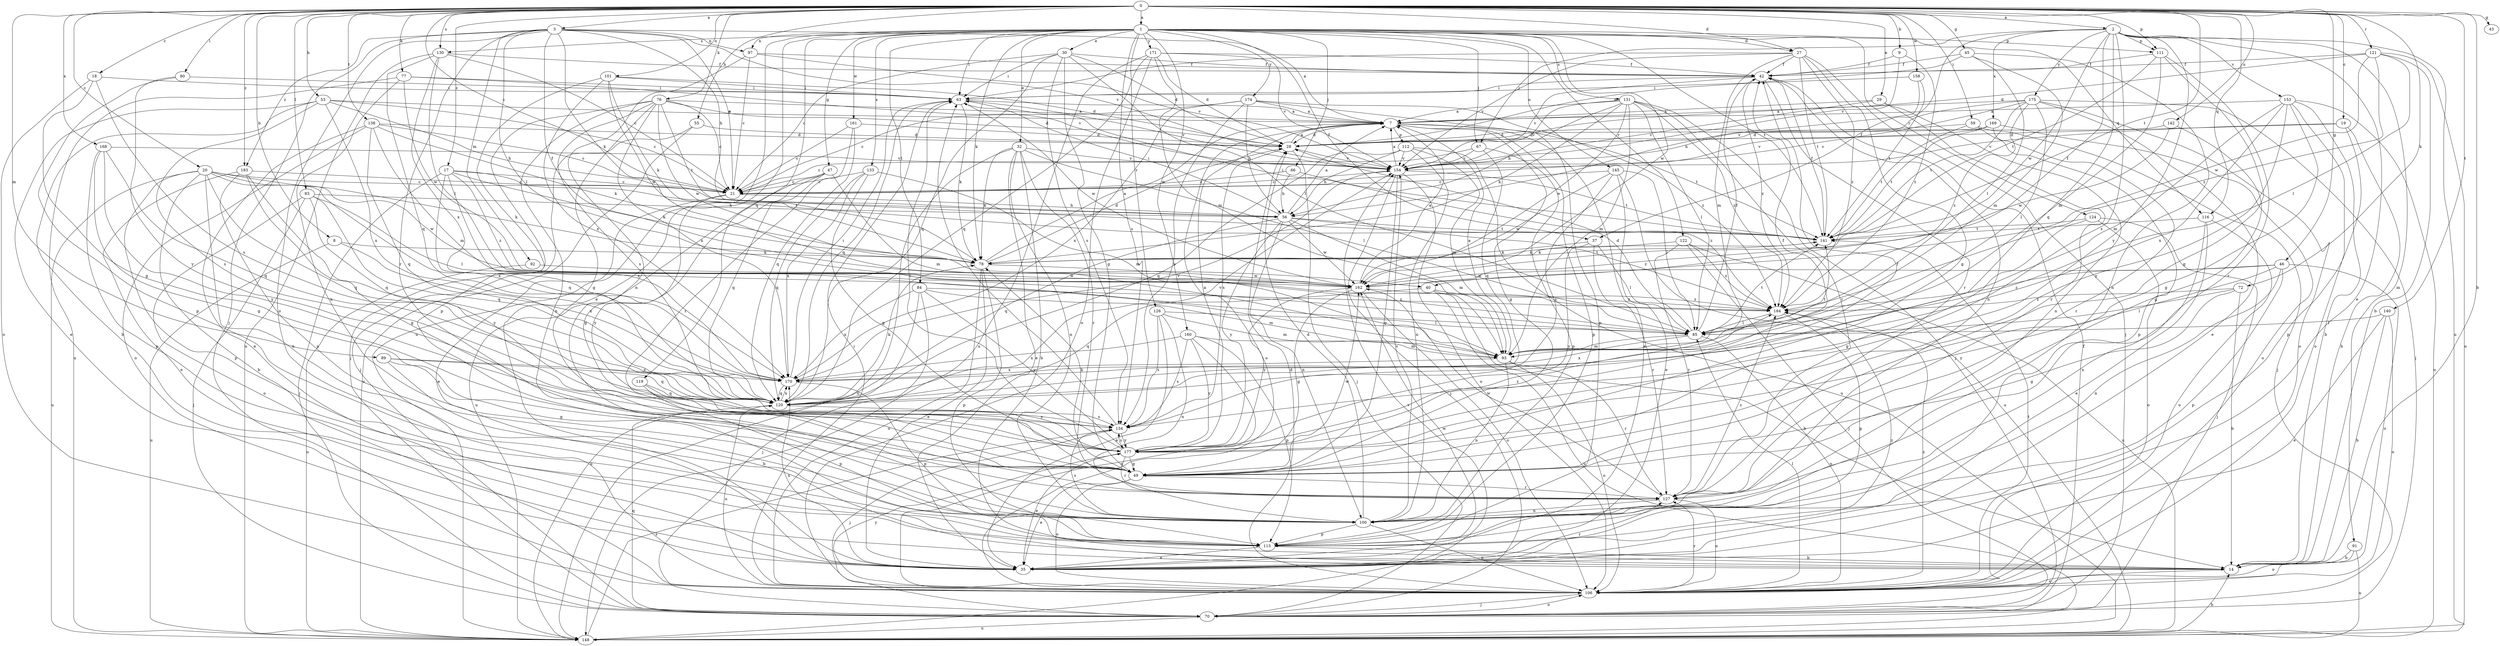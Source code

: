 strict digraph  {
0;
1;
2;
3;
7;
8;
9;
14;
17;
18;
19;
20;
21;
27;
28;
29;
30;
32;
35;
37;
40;
42;
43;
45;
46;
47;
49;
53;
55;
56;
59;
63;
66;
67;
70;
72;
76;
77;
78;
80;
83;
84;
85;
89;
91;
92;
93;
97;
100;
101;
106;
111;
112;
113;
116;
119;
120;
121;
122;
124;
126;
127;
130;
131;
133;
134;
138;
140;
141;
142;
145;
148;
153;
154;
158;
160;
161;
162;
168;
169;
170;
171;
174;
175;
177;
183;
184;
0 -> 1  [label=a];
0 -> 2  [label=a];
0 -> 3  [label=a];
0 -> 8  [label=b];
0 -> 9  [label=b];
0 -> 14  [label=b];
0 -> 17  [label=c];
0 -> 18  [label=c];
0 -> 19  [label=c];
0 -> 20  [label=c];
0 -> 21  [label=c];
0 -> 27  [label=d];
0 -> 29  [label=e];
0 -> 43  [label=g];
0 -> 45  [label=g];
0 -> 46  [label=g];
0 -> 53  [label=h];
0 -> 55  [label=h];
0 -> 59  [label=i];
0 -> 72  [label=k];
0 -> 76  [label=k];
0 -> 77  [label=k];
0 -> 80  [label=l];
0 -> 83  [label=l];
0 -> 89  [label=m];
0 -> 101  [label=o];
0 -> 111  [label=p];
0 -> 116  [label=q];
0 -> 121  [label=r];
0 -> 130  [label=s];
0 -> 138  [label=t];
0 -> 140  [label=t];
0 -> 141  [label=t];
0 -> 142  [label=u];
0 -> 158  [label=w];
0 -> 168  [label=x];
0 -> 183  [label=z];
1 -> 27  [label=d];
1 -> 30  [label=e];
1 -> 32  [label=e];
1 -> 35  [label=e];
1 -> 37  [label=f];
1 -> 47  [label=g];
1 -> 63  [label=i];
1 -> 66  [label=j];
1 -> 67  [label=j];
1 -> 78  [label=k];
1 -> 84  [label=l];
1 -> 97  [label=n];
1 -> 111  [label=p];
1 -> 116  [label=q];
1 -> 119  [label=q];
1 -> 122  [label=r];
1 -> 124  [label=r];
1 -> 126  [label=r];
1 -> 130  [label=s];
1 -> 131  [label=s];
1 -> 133  [label=s];
1 -> 134  [label=s];
1 -> 141  [label=t];
1 -> 145  [label=u];
1 -> 148  [label=u];
1 -> 160  [label=w];
1 -> 161  [label=w];
1 -> 162  [label=w];
1 -> 171  [label=y];
1 -> 174  [label=y];
2 -> 35  [label=e];
2 -> 37  [label=f];
2 -> 40  [label=f];
2 -> 67  [label=j];
2 -> 91  [label=m];
2 -> 111  [label=p];
2 -> 120  [label=q];
2 -> 134  [label=s];
2 -> 148  [label=u];
2 -> 153  [label=v];
2 -> 162  [label=w];
2 -> 169  [label=x];
2 -> 175  [label=y];
2 -> 177  [label=y];
3 -> 7  [label=a];
3 -> 21  [label=c];
3 -> 40  [label=f];
3 -> 56  [label=h];
3 -> 70  [label=j];
3 -> 78  [label=k];
3 -> 85  [label=l];
3 -> 92  [label=m];
3 -> 97  [label=n];
3 -> 106  [label=o];
3 -> 127  [label=r];
3 -> 154  [label=v];
3 -> 183  [label=z];
7 -> 28  [label=d];
7 -> 35  [label=e];
7 -> 49  [label=g];
7 -> 106  [label=o];
7 -> 112  [label=p];
7 -> 113  [label=p];
7 -> 141  [label=t];
8 -> 78  [label=k];
8 -> 148  [label=u];
8 -> 170  [label=x];
9 -> 42  [label=f];
9 -> 154  [label=v];
9 -> 184  [label=z];
14 -> 106  [label=o];
17 -> 21  [label=c];
17 -> 70  [label=j];
17 -> 78  [label=k];
17 -> 120  [label=q];
17 -> 141  [label=t];
17 -> 170  [label=x];
17 -> 184  [label=z];
18 -> 49  [label=g];
18 -> 63  [label=i];
18 -> 106  [label=o];
18 -> 134  [label=s];
19 -> 14  [label=b];
19 -> 28  [label=d];
19 -> 113  [label=p];
19 -> 154  [label=v];
20 -> 14  [label=b];
20 -> 21  [label=c];
20 -> 78  [label=k];
20 -> 100  [label=n];
20 -> 113  [label=p];
20 -> 120  [label=q];
20 -> 148  [label=u];
20 -> 162  [label=w];
20 -> 170  [label=x];
21 -> 35  [label=e];
21 -> 56  [label=h];
21 -> 177  [label=y];
27 -> 42  [label=f];
27 -> 49  [label=g];
27 -> 63  [label=i];
27 -> 70  [label=j];
27 -> 93  [label=m];
27 -> 141  [label=t];
27 -> 154  [label=v];
27 -> 184  [label=z];
28 -> 7  [label=a];
28 -> 70  [label=j];
28 -> 134  [label=s];
28 -> 154  [label=v];
29 -> 7  [label=a];
29 -> 100  [label=n];
29 -> 127  [label=r];
29 -> 154  [label=v];
30 -> 21  [label=c];
30 -> 28  [label=d];
30 -> 42  [label=f];
30 -> 49  [label=g];
30 -> 63  [label=i];
30 -> 85  [label=l];
30 -> 120  [label=q];
30 -> 134  [label=s];
32 -> 14  [label=b];
32 -> 35  [label=e];
32 -> 78  [label=k];
32 -> 85  [label=l];
32 -> 100  [label=n];
32 -> 127  [label=r];
32 -> 148  [label=u];
32 -> 154  [label=v];
35 -> 127  [label=r];
35 -> 162  [label=w];
35 -> 170  [label=x];
35 -> 184  [label=z];
37 -> 78  [label=k];
37 -> 85  [label=l];
37 -> 127  [label=r];
37 -> 177  [label=y];
40 -> 14  [label=b];
40 -> 120  [label=q];
40 -> 148  [label=u];
40 -> 184  [label=z];
42 -> 63  [label=i];
42 -> 100  [label=n];
42 -> 127  [label=r];
42 -> 154  [label=v];
42 -> 184  [label=z];
45 -> 28  [label=d];
45 -> 42  [label=f];
45 -> 85  [label=l];
45 -> 93  [label=m];
45 -> 100  [label=n];
46 -> 100  [label=n];
46 -> 106  [label=o];
46 -> 113  [label=p];
46 -> 162  [label=w];
46 -> 177  [label=y];
46 -> 184  [label=z];
47 -> 21  [label=c];
47 -> 49  [label=g];
47 -> 93  [label=m];
47 -> 120  [label=q];
47 -> 148  [label=u];
49 -> 35  [label=e];
49 -> 78  [label=k];
49 -> 106  [label=o];
49 -> 127  [label=r];
49 -> 162  [label=w];
53 -> 7  [label=a];
53 -> 14  [label=b];
53 -> 21  [label=c];
53 -> 35  [label=e];
53 -> 56  [label=h];
53 -> 134  [label=s];
53 -> 170  [label=x];
55 -> 28  [label=d];
55 -> 70  [label=j];
55 -> 148  [label=u];
56 -> 7  [label=a];
56 -> 63  [label=i];
56 -> 93  [label=m];
56 -> 100  [label=n];
56 -> 120  [label=q];
56 -> 141  [label=t];
56 -> 162  [label=w];
56 -> 177  [label=y];
56 -> 184  [label=z];
59 -> 28  [label=d];
59 -> 70  [label=j];
59 -> 113  [label=p];
59 -> 141  [label=t];
63 -> 7  [label=a];
63 -> 78  [label=k];
63 -> 120  [label=q];
63 -> 154  [label=v];
63 -> 162  [label=w];
66 -> 21  [label=c];
66 -> 56  [label=h];
66 -> 184  [label=z];
67 -> 21  [label=c];
67 -> 113  [label=p];
67 -> 120  [label=q];
67 -> 154  [label=v];
70 -> 42  [label=f];
70 -> 106  [label=o];
70 -> 120  [label=q];
70 -> 148  [label=u];
72 -> 14  [label=b];
72 -> 49  [label=g];
72 -> 85  [label=l];
72 -> 184  [label=z];
76 -> 7  [label=a];
76 -> 21  [label=c];
76 -> 28  [label=d];
76 -> 49  [label=g];
76 -> 70  [label=j];
76 -> 100  [label=n];
76 -> 134  [label=s];
76 -> 141  [label=t];
76 -> 162  [label=w];
76 -> 170  [label=x];
77 -> 63  [label=i];
77 -> 100  [label=n];
77 -> 148  [label=u];
77 -> 154  [label=v];
77 -> 162  [label=w];
78 -> 7  [label=a];
78 -> 28  [label=d];
78 -> 35  [label=e];
78 -> 106  [label=o];
78 -> 113  [label=p];
78 -> 141  [label=t];
78 -> 162  [label=w];
80 -> 63  [label=i];
80 -> 113  [label=p];
80 -> 177  [label=y];
83 -> 56  [label=h];
83 -> 70  [label=j];
83 -> 85  [label=l];
83 -> 106  [label=o];
83 -> 120  [label=q];
83 -> 177  [label=y];
84 -> 70  [label=j];
84 -> 93  [label=m];
84 -> 148  [label=u];
84 -> 170  [label=x];
84 -> 177  [label=y];
84 -> 184  [label=z];
85 -> 28  [label=d];
85 -> 42  [label=f];
85 -> 93  [label=m];
85 -> 106  [label=o];
85 -> 141  [label=t];
85 -> 170  [label=x];
89 -> 14  [label=b];
89 -> 49  [label=g];
89 -> 120  [label=q];
89 -> 170  [label=x];
91 -> 14  [label=b];
91 -> 106  [label=o];
91 -> 148  [label=u];
92 -> 148  [label=u];
92 -> 162  [label=w];
93 -> 7  [label=a];
93 -> 100  [label=n];
93 -> 106  [label=o];
93 -> 127  [label=r];
93 -> 141  [label=t];
93 -> 170  [label=x];
97 -> 21  [label=c];
97 -> 42  [label=f];
97 -> 100  [label=n];
97 -> 154  [label=v];
100 -> 28  [label=d];
100 -> 106  [label=o];
100 -> 113  [label=p];
100 -> 134  [label=s];
100 -> 154  [label=v];
101 -> 28  [label=d];
101 -> 63  [label=i];
101 -> 78  [label=k];
101 -> 113  [label=p];
101 -> 162  [label=w];
101 -> 170  [label=x];
106 -> 28  [label=d];
106 -> 63  [label=i];
106 -> 70  [label=j];
106 -> 85  [label=l];
106 -> 127  [label=r];
106 -> 141  [label=t];
106 -> 177  [label=y];
106 -> 184  [label=z];
111 -> 42  [label=f];
111 -> 49  [label=g];
111 -> 93  [label=m];
111 -> 127  [label=r];
111 -> 141  [label=t];
112 -> 56  [label=h];
112 -> 93  [label=m];
112 -> 100  [label=n];
112 -> 120  [label=q];
112 -> 148  [label=u];
112 -> 154  [label=v];
113 -> 14  [label=b];
113 -> 35  [label=e];
116 -> 35  [label=e];
116 -> 100  [label=n];
116 -> 106  [label=o];
116 -> 141  [label=t];
119 -> 113  [label=p];
119 -> 120  [label=q];
119 -> 177  [label=y];
120 -> 42  [label=f];
120 -> 78  [label=k];
120 -> 106  [label=o];
120 -> 134  [label=s];
120 -> 154  [label=v];
120 -> 170  [label=x];
121 -> 14  [label=b];
121 -> 28  [label=d];
121 -> 42  [label=f];
121 -> 85  [label=l];
121 -> 148  [label=u];
121 -> 162  [label=w];
121 -> 184  [label=z];
122 -> 70  [label=j];
122 -> 78  [label=k];
122 -> 127  [label=r];
122 -> 148  [label=u];
122 -> 184  [label=z];
124 -> 49  [label=g];
124 -> 70  [label=j];
124 -> 106  [label=o];
124 -> 141  [label=t];
126 -> 35  [label=e];
126 -> 85  [label=l];
126 -> 93  [label=m];
126 -> 100  [label=n];
126 -> 134  [label=s];
127 -> 100  [label=n];
127 -> 106  [label=o];
127 -> 162  [label=w];
127 -> 184  [label=z];
130 -> 21  [label=c];
130 -> 42  [label=f];
130 -> 85  [label=l];
130 -> 120  [label=q];
130 -> 148  [label=u];
130 -> 170  [label=x];
131 -> 7  [label=a];
131 -> 56  [label=h];
131 -> 70  [label=j];
131 -> 78  [label=k];
131 -> 85  [label=l];
131 -> 93  [label=m];
131 -> 127  [label=r];
131 -> 154  [label=v];
131 -> 162  [label=w];
131 -> 184  [label=z];
133 -> 21  [label=c];
133 -> 49  [label=g];
133 -> 93  [label=m];
133 -> 120  [label=q];
133 -> 170  [label=x];
134 -> 63  [label=i];
134 -> 70  [label=j];
134 -> 177  [label=y];
138 -> 21  [label=c];
138 -> 28  [label=d];
138 -> 35  [label=e];
138 -> 78  [label=k];
138 -> 93  [label=m];
138 -> 106  [label=o];
138 -> 120  [label=q];
140 -> 14  [label=b];
140 -> 35  [label=e];
140 -> 85  [label=l];
140 -> 106  [label=o];
141 -> 42  [label=f];
141 -> 63  [label=i];
141 -> 78  [label=k];
142 -> 28  [label=d];
142 -> 49  [label=g];
142 -> 162  [label=w];
145 -> 21  [label=c];
145 -> 35  [label=e];
145 -> 85  [label=l];
145 -> 134  [label=s];
145 -> 148  [label=u];
145 -> 162  [label=w];
148 -> 14  [label=b];
148 -> 134  [label=s];
148 -> 154  [label=v];
153 -> 7  [label=a];
153 -> 14  [label=b];
153 -> 49  [label=g];
153 -> 93  [label=m];
153 -> 106  [label=o];
153 -> 148  [label=u];
153 -> 170  [label=x];
153 -> 177  [label=y];
154 -> 7  [label=a];
154 -> 21  [label=c];
154 -> 49  [label=g];
154 -> 70  [label=j];
154 -> 106  [label=o];
154 -> 141  [label=t];
158 -> 56  [label=h];
158 -> 63  [label=i];
158 -> 141  [label=t];
160 -> 93  [label=m];
160 -> 106  [label=o];
160 -> 113  [label=p];
160 -> 134  [label=s];
160 -> 170  [label=x];
160 -> 177  [label=y];
161 -> 21  [label=c];
161 -> 28  [label=d];
161 -> 120  [label=q];
161 -> 127  [label=r];
162 -> 7  [label=a];
162 -> 49  [label=g];
162 -> 106  [label=o];
162 -> 177  [label=y];
162 -> 184  [label=z];
168 -> 49  [label=g];
168 -> 113  [label=p];
168 -> 120  [label=q];
168 -> 154  [label=v];
168 -> 177  [label=y];
169 -> 28  [label=d];
169 -> 106  [label=o];
169 -> 127  [label=r];
169 -> 141  [label=t];
169 -> 154  [label=v];
170 -> 63  [label=i];
170 -> 113  [label=p];
170 -> 120  [label=q];
170 -> 154  [label=v];
171 -> 28  [label=d];
171 -> 42  [label=f];
171 -> 93  [label=m];
171 -> 106  [label=o];
171 -> 120  [label=q];
171 -> 148  [label=u];
171 -> 154  [label=v];
174 -> 7  [label=a];
174 -> 21  [label=c];
174 -> 56  [label=h];
174 -> 113  [label=p];
174 -> 134  [label=s];
174 -> 170  [label=x];
174 -> 184  [label=z];
175 -> 7  [label=a];
175 -> 21  [label=c];
175 -> 35  [label=e];
175 -> 70  [label=j];
175 -> 85  [label=l];
175 -> 106  [label=o];
175 -> 141  [label=t];
175 -> 154  [label=v];
175 -> 184  [label=z];
177 -> 7  [label=a];
177 -> 35  [label=e];
177 -> 42  [label=f];
177 -> 49  [label=g];
177 -> 63  [label=i];
177 -> 127  [label=r];
177 -> 134  [label=s];
177 -> 184  [label=z];
183 -> 21  [label=c];
183 -> 35  [label=e];
183 -> 49  [label=g];
183 -> 100  [label=n];
183 -> 120  [label=q];
184 -> 85  [label=l];
184 -> 113  [label=p];
}
